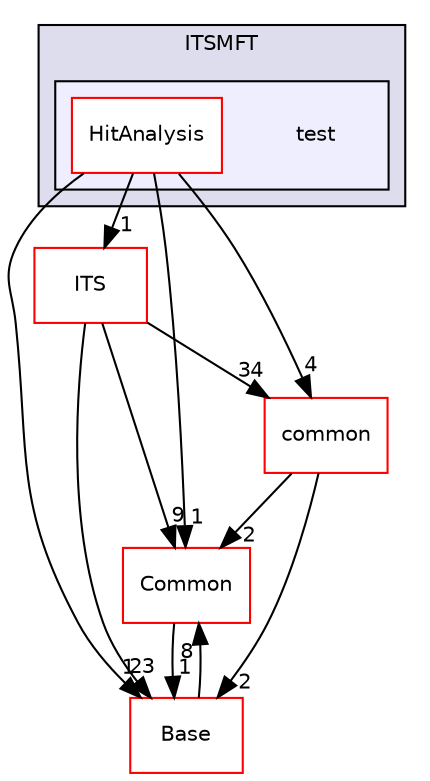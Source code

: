 digraph "/home/travis/build/AliceO2Group/AliceO2/Detectors/ITSMFT/test" {
  bgcolor=transparent;
  compound=true
  node [ fontsize="10", fontname="Helvetica"];
  edge [ labelfontsize="10", labelfontname="Helvetica"];
  subgraph clusterdir_1306292b77b40360479b729ac9ee7efe {
    graph [ bgcolor="#ddddee", pencolor="black", label="ITSMFT" fontname="Helvetica", fontsize="10", URL="dir_1306292b77b40360479b729ac9ee7efe.html"]
  subgraph clusterdir_8a13aabf51651f1b5f53d57129f566b6 {
    graph [ bgcolor="#eeeeff", pencolor="black", label="" URL="dir_8a13aabf51651f1b5f53d57129f566b6.html"];
    dir_8a13aabf51651f1b5f53d57129f566b6 [shape=plaintext label="test"];
    dir_04efe6227c275c48803e66c564837fd2 [shape=box label="HitAnalysis" color="red" fillcolor="white" style="filled" URL="dir_04efe6227c275c48803e66c564837fd2.html"];
  }
  }
  dir_871aad07cbf94d6cd423c3d8d5bdf4e9 [shape=box label="ITS" color="red" URL="dir_871aad07cbf94d6cd423c3d8d5bdf4e9.html"];
  dir_4ab6b4cc6a7edbff49100e9123df213f [shape=box label="Common" color="red" URL="dir_4ab6b4cc6a7edbff49100e9123df213f.html"];
  dir_37c90836491b695b472bf98d1be8336b [shape=box label="Base" color="red" URL="dir_37c90836491b695b472bf98d1be8336b.html"];
  dir_85bf31a2e8d306e7598ffcb73f8df6bf [shape=box label="common" color="red" URL="dir_85bf31a2e8d306e7598ffcb73f8df6bf.html"];
  dir_871aad07cbf94d6cd423c3d8d5bdf4e9->dir_4ab6b4cc6a7edbff49100e9123df213f [headlabel="9", labeldistance=1.5 headhref="dir_000096_000016.html"];
  dir_871aad07cbf94d6cd423c3d8d5bdf4e9->dir_37c90836491b695b472bf98d1be8336b [headlabel="23", labeldistance=1.5 headhref="dir_000096_000073.html"];
  dir_871aad07cbf94d6cd423c3d8d5bdf4e9->dir_85bf31a2e8d306e7598ffcb73f8df6bf [headlabel="34", labeldistance=1.5 headhref="dir_000096_000137.html"];
  dir_4ab6b4cc6a7edbff49100e9123df213f->dir_37c90836491b695b472bf98d1be8336b [headlabel="1", labeldistance=1.5 headhref="dir_000016_000073.html"];
  dir_37c90836491b695b472bf98d1be8336b->dir_4ab6b4cc6a7edbff49100e9123df213f [headlabel="8", labeldistance=1.5 headhref="dir_000073_000016.html"];
  dir_85bf31a2e8d306e7598ffcb73f8df6bf->dir_4ab6b4cc6a7edbff49100e9123df213f [headlabel="2", labeldistance=1.5 headhref="dir_000137_000016.html"];
  dir_85bf31a2e8d306e7598ffcb73f8df6bf->dir_37c90836491b695b472bf98d1be8336b [headlabel="2", labeldistance=1.5 headhref="dir_000137_000073.html"];
  dir_04efe6227c275c48803e66c564837fd2->dir_871aad07cbf94d6cd423c3d8d5bdf4e9 [headlabel="1", labeldistance=1.5 headhref="dir_000193_000096.html"];
  dir_04efe6227c275c48803e66c564837fd2->dir_4ab6b4cc6a7edbff49100e9123df213f [headlabel="1", labeldistance=1.5 headhref="dir_000193_000016.html"];
  dir_04efe6227c275c48803e66c564837fd2->dir_37c90836491b695b472bf98d1be8336b [headlabel="1", labeldistance=1.5 headhref="dir_000193_000073.html"];
  dir_04efe6227c275c48803e66c564837fd2->dir_85bf31a2e8d306e7598ffcb73f8df6bf [headlabel="4", labeldistance=1.5 headhref="dir_000193_000137.html"];
}
